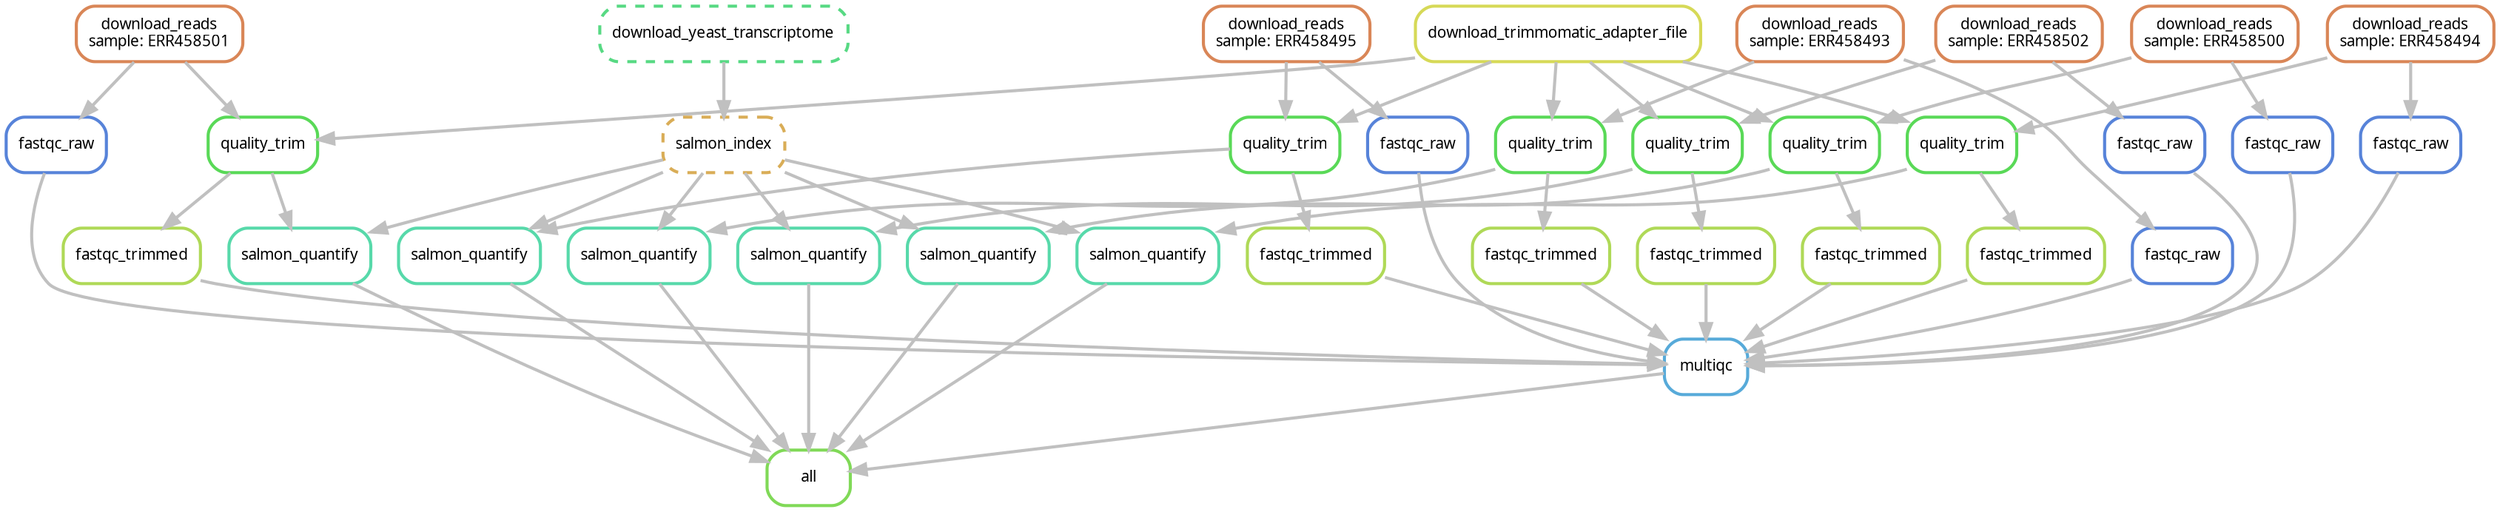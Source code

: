 digraph snakemake_dag {
    graph[bgcolor=white, margin=0];
    node[shape=box, style=rounded, fontname=sans,                 fontsize=10, penwidth=2];
    edge[penwidth=2, color=grey];
	0[label = "all", color = "0.28 0.6 0.85", style="rounded"];
	1[label = "salmon_quantify", color = "0.44 0.6 0.85", style="rounded"];
	2[label = "quality_trim", color = "0.33 0.6 0.85", style="rounded"];
	3[label = "download_reads\nsample: ERR458493", color = "0.06 0.6 0.85", style="rounded"];
	4[label = "download_trimmomatic_adapter_file", color = "0.17 0.6 0.85", style="rounded"];
	5[label = "salmon_index", color = "0.11 0.6 0.85", style="rounded,dashed"];
	6[label = "download_yeast_transcriptome", color = "0.39 0.6 0.85", style="rounded,dashed"];
	7[label = "salmon_quantify", color = "0.44 0.6 0.85", style="rounded"];
	8[label = "quality_trim", color = "0.33 0.6 0.85", style="rounded"];
	9[label = "download_reads\nsample: ERR458494", color = "0.06 0.6 0.85", style="rounded"];
	10[label = "salmon_quantify", color = "0.44 0.6 0.85", style="rounded"];
	11[label = "quality_trim", color = "0.33 0.6 0.85", style="rounded"];
	12[label = "download_reads\nsample: ERR458495", color = "0.06 0.6 0.85", style="rounded"];
	13[label = "salmon_quantify", color = "0.44 0.6 0.85", style="rounded"];
	14[label = "quality_trim", color = "0.33 0.6 0.85", style="rounded"];
	15[label = "download_reads\nsample: ERR458500", color = "0.06 0.6 0.85", style="rounded"];
	16[label = "salmon_quantify", color = "0.44 0.6 0.85", style="rounded"];
	17[label = "quality_trim", color = "0.33 0.6 0.85", style="rounded"];
	18[label = "download_reads\nsample: ERR458501", color = "0.06 0.6 0.85", style="rounded"];
	19[label = "salmon_quantify", color = "0.44 0.6 0.85", style="rounded"];
	20[label = "quality_trim", color = "0.33 0.6 0.85", style="rounded"];
	21[label = "download_reads\nsample: ERR458502", color = "0.06 0.6 0.85", style="rounded"];
	22[label = "multiqc", color = "0.56 0.6 0.85", style="rounded"];
	23[label = "fastqc_raw", color = "0.61 0.6 0.85", style="rounded"];
	24[label = "fastqc_raw", color = "0.61 0.6 0.85", style="rounded"];
	25[label = "fastqc_raw", color = "0.61 0.6 0.85", style="rounded"];
	26[label = "fastqc_raw", color = "0.61 0.6 0.85", style="rounded"];
	27[label = "fastqc_raw", color = "0.61 0.6 0.85", style="rounded"];
	28[label = "fastqc_raw", color = "0.61 0.6 0.85", style="rounded"];
	29[label = "fastqc_trimmed", color = "0.22 0.6 0.85", style="rounded"];
	30[label = "fastqc_trimmed", color = "0.22 0.6 0.85", style="rounded"];
	31[label = "fastqc_trimmed", color = "0.22 0.6 0.85", style="rounded"];
	32[label = "fastqc_trimmed", color = "0.22 0.6 0.85", style="rounded"];
	33[label = "fastqc_trimmed", color = "0.22 0.6 0.85", style="rounded"];
	34[label = "fastqc_trimmed", color = "0.22 0.6 0.85", style="rounded"];
	1 -> 0
	7 -> 0
	10 -> 0
	13 -> 0
	16 -> 0
	19 -> 0
	22 -> 0
	2 -> 1
	5 -> 1
	3 -> 2
	4 -> 2
	6 -> 5
	8 -> 7
	5 -> 7
	9 -> 8
	4 -> 8
	11 -> 10
	5 -> 10
	12 -> 11
	4 -> 11
	14 -> 13
	5 -> 13
	15 -> 14
	4 -> 14
	17 -> 16
	5 -> 16
	18 -> 17
	4 -> 17
	20 -> 19
	5 -> 19
	21 -> 20
	4 -> 20
	23 -> 22
	24 -> 22
	25 -> 22
	26 -> 22
	27 -> 22
	28 -> 22
	29 -> 22
	30 -> 22
	31 -> 22
	32 -> 22
	33 -> 22
	34 -> 22
	3 -> 23
	9 -> 24
	12 -> 25
	15 -> 26
	18 -> 27
	21 -> 28
	2 -> 29
	8 -> 30
	11 -> 31
	14 -> 32
	17 -> 33
	20 -> 34
}            
